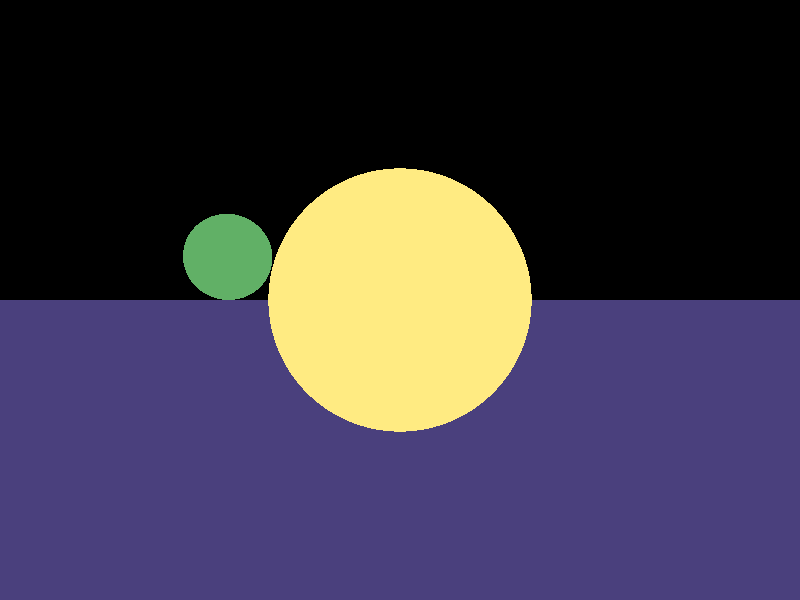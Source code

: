 //csc 473 simple reflect - planes and spheres reflective

camera {
  location  <0, 0, 14>
  up        <0,  1,  0>
  right     <1.33333, 0,  0>
  look_at   <0, 0, 0>
}


light_source {<-100, 100, 100> color rgb <1.5, 1.5, 1.5>}

sphere {<0, 0, 0>, 3
  pigment {color rgb <1.0, 0.92, 0.51>}
  finish {ambient 0.4 diffuse 0.8 reflection 0.8}
}

sphere {<4, 1, 0>, 1
  pigment {color rgb <0.38, 0.69, 0.40>}
  finish {ambient 0.4 diffuse 0.8 reflection 0.5}
}

plane {<0, 1, 0>, -4
    pigment {color rgb <0.29, 0.25, 0.49>}
    finish {ambient 0.4 diffuse 0.8 reflection 0.9}
}

